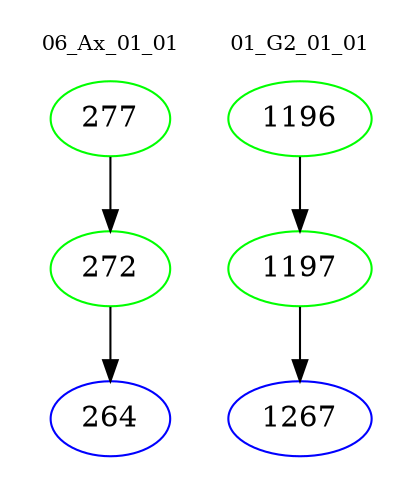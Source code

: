 digraph{
subgraph cluster_0 {
color = white
label = "06_Ax_01_01";
fontsize=10;
T0_277 [label="277", color="green"]
T0_277 -> T0_272 [color="black"]
T0_272 [label="272", color="green"]
T0_272 -> T0_264 [color="black"]
T0_264 [label="264", color="blue"]
}
subgraph cluster_1 {
color = white
label = "01_G2_01_01";
fontsize=10;
T1_1196 [label="1196", color="green"]
T1_1196 -> T1_1197 [color="black"]
T1_1197 [label="1197", color="green"]
T1_1197 -> T1_1267 [color="black"]
T1_1267 [label="1267", color="blue"]
}
}
